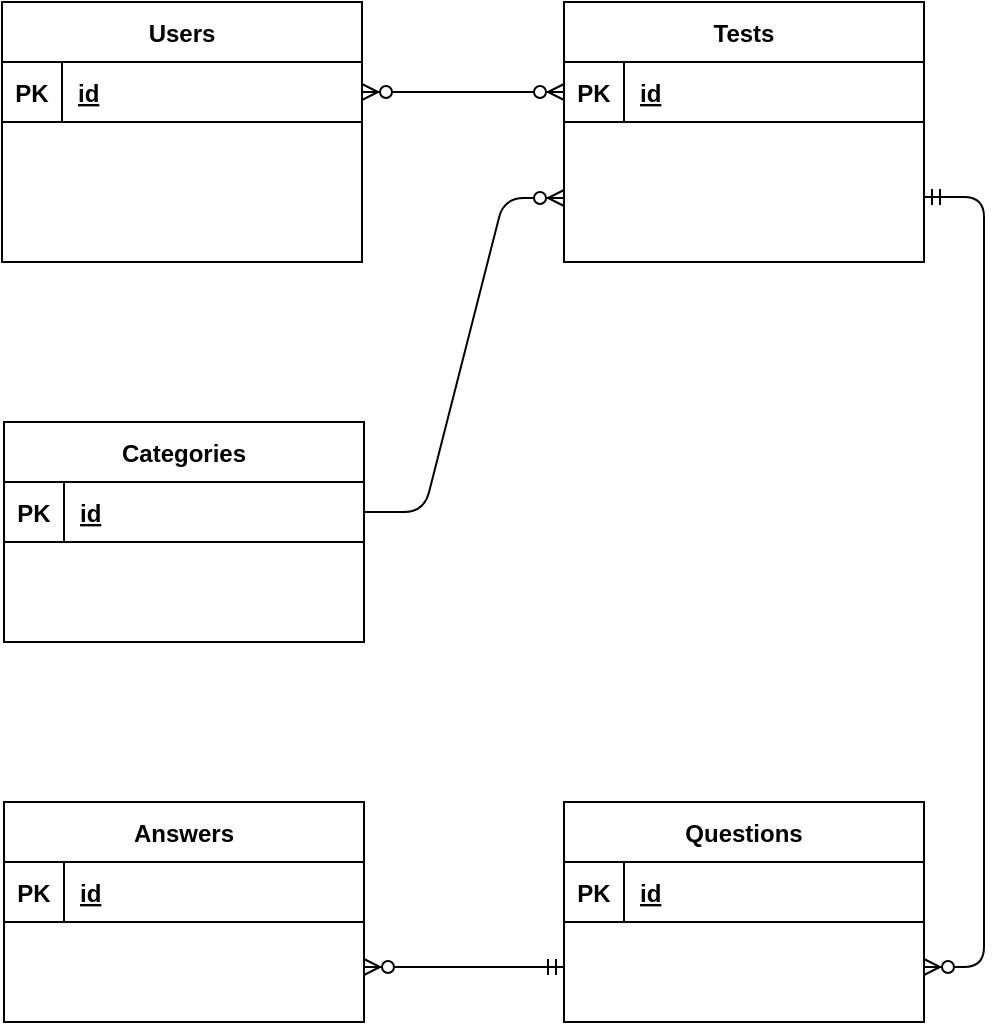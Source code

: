 <mxfile version="13.8.6" type="github">
  <diagram id="R2lEEEUBdFMjLlhIrx00" name="Page-1">
    <mxGraphModel dx="1248" dy="662" grid="1" gridSize="10" guides="1" tooltips="1" connect="1" arrows="1" fold="1" page="1" pageScale="1" pageWidth="850" pageHeight="1100" math="0" shadow="0" extFonts="Permanent Marker^https://fonts.googleapis.com/css?family=Permanent+Marker">
      <root>
        <mxCell id="0" />
        <mxCell id="1" parent="0" />
        <mxCell id="mHF4Siwa2YOdr8fFU7iY-1" value="Categories" style="shape=table;startSize=30;container=1;collapsible=1;childLayout=tableLayout;fixedRows=1;rowLines=0;fontStyle=1;align=center;resizeLast=1;" vertex="1" parent="1">
          <mxGeometry x="61" y="270" width="180" height="110" as="geometry" />
        </mxCell>
        <mxCell id="mHF4Siwa2YOdr8fFU7iY-2" value="" style="shape=partialRectangle;collapsible=0;dropTarget=0;pointerEvents=0;fillColor=none;top=0;left=0;bottom=1;right=0;points=[[0,0.5],[1,0.5]];portConstraint=eastwest;" vertex="1" parent="mHF4Siwa2YOdr8fFU7iY-1">
          <mxGeometry y="30" width="180" height="30" as="geometry" />
        </mxCell>
        <mxCell id="mHF4Siwa2YOdr8fFU7iY-3" value="PK" style="shape=partialRectangle;connectable=0;fillColor=none;top=0;left=0;bottom=0;right=0;fontStyle=1;overflow=hidden;" vertex="1" parent="mHF4Siwa2YOdr8fFU7iY-2">
          <mxGeometry width="30" height="30" as="geometry" />
        </mxCell>
        <mxCell id="mHF4Siwa2YOdr8fFU7iY-4" value="id" style="shape=partialRectangle;connectable=0;fillColor=none;top=0;left=0;bottom=0;right=0;align=left;spacingLeft=6;fontStyle=5;overflow=hidden;" vertex="1" parent="mHF4Siwa2YOdr8fFU7iY-2">
          <mxGeometry x="30" width="150" height="30" as="geometry" />
        </mxCell>
        <mxCell id="mHF4Siwa2YOdr8fFU7iY-5" value="Tests" style="shape=table;startSize=30;container=1;collapsible=1;childLayout=tableLayout;fixedRows=1;rowLines=0;fontStyle=1;align=center;resizeLast=1;" vertex="1" parent="1">
          <mxGeometry x="341" y="60" width="180" height="130" as="geometry" />
        </mxCell>
        <mxCell id="mHF4Siwa2YOdr8fFU7iY-6" value="" style="shape=partialRectangle;collapsible=0;dropTarget=0;pointerEvents=0;fillColor=none;top=0;left=0;bottom=1;right=0;points=[[0,0.5],[1,0.5]];portConstraint=eastwest;" vertex="1" parent="mHF4Siwa2YOdr8fFU7iY-5">
          <mxGeometry y="30" width="180" height="30" as="geometry" />
        </mxCell>
        <mxCell id="mHF4Siwa2YOdr8fFU7iY-7" value="PK" style="shape=partialRectangle;connectable=0;fillColor=none;top=0;left=0;bottom=0;right=0;fontStyle=1;overflow=hidden;" vertex="1" parent="mHF4Siwa2YOdr8fFU7iY-6">
          <mxGeometry width="30" height="30" as="geometry" />
        </mxCell>
        <mxCell id="mHF4Siwa2YOdr8fFU7iY-8" value="id" style="shape=partialRectangle;connectable=0;fillColor=none;top=0;left=0;bottom=0;right=0;align=left;spacingLeft=6;fontStyle=5;overflow=hidden;" vertex="1" parent="mHF4Siwa2YOdr8fFU7iY-6">
          <mxGeometry x="30" width="150" height="30" as="geometry" />
        </mxCell>
        <mxCell id="mHF4Siwa2YOdr8fFU7iY-9" value="Users" style="shape=table;startSize=30;container=1;collapsible=1;childLayout=tableLayout;fixedRows=1;rowLines=0;fontStyle=1;align=center;resizeLast=1;" vertex="1" parent="1">
          <mxGeometry x="60" y="60" width="180" height="130" as="geometry" />
        </mxCell>
        <mxCell id="mHF4Siwa2YOdr8fFU7iY-10" value="" style="shape=partialRectangle;collapsible=0;dropTarget=0;pointerEvents=0;fillColor=none;top=0;left=0;bottom=1;right=0;points=[[0,0.5],[1,0.5]];portConstraint=eastwest;" vertex="1" parent="mHF4Siwa2YOdr8fFU7iY-9">
          <mxGeometry y="30" width="180" height="30" as="geometry" />
        </mxCell>
        <mxCell id="mHF4Siwa2YOdr8fFU7iY-11" value="PK" style="shape=partialRectangle;connectable=0;fillColor=none;top=0;left=0;bottom=0;right=0;fontStyle=1;overflow=hidden;" vertex="1" parent="mHF4Siwa2YOdr8fFU7iY-10">
          <mxGeometry width="30" height="30" as="geometry" />
        </mxCell>
        <mxCell id="mHF4Siwa2YOdr8fFU7iY-12" value="id" style="shape=partialRectangle;connectable=0;fillColor=none;top=0;left=0;bottom=0;right=0;align=left;spacingLeft=6;fontStyle=5;overflow=hidden;" vertex="1" parent="mHF4Siwa2YOdr8fFU7iY-10">
          <mxGeometry x="30" width="150" height="30" as="geometry" />
        </mxCell>
        <mxCell id="mHF4Siwa2YOdr8fFU7iY-13" value="Questions" style="shape=table;startSize=30;container=1;collapsible=1;childLayout=tableLayout;fixedRows=1;rowLines=0;fontStyle=1;align=center;resizeLast=1;" vertex="1" parent="1">
          <mxGeometry x="341" y="460" width="180" height="110" as="geometry" />
        </mxCell>
        <mxCell id="mHF4Siwa2YOdr8fFU7iY-14" value="" style="shape=partialRectangle;collapsible=0;dropTarget=0;pointerEvents=0;fillColor=none;top=0;left=0;bottom=1;right=0;points=[[0,0.5],[1,0.5]];portConstraint=eastwest;" vertex="1" parent="mHF4Siwa2YOdr8fFU7iY-13">
          <mxGeometry y="30" width="180" height="30" as="geometry" />
        </mxCell>
        <mxCell id="mHF4Siwa2YOdr8fFU7iY-15" value="PK" style="shape=partialRectangle;connectable=0;fillColor=none;top=0;left=0;bottom=0;right=0;fontStyle=1;overflow=hidden;" vertex="1" parent="mHF4Siwa2YOdr8fFU7iY-14">
          <mxGeometry width="30" height="30" as="geometry" />
        </mxCell>
        <mxCell id="mHF4Siwa2YOdr8fFU7iY-16" value="id" style="shape=partialRectangle;connectable=0;fillColor=none;top=0;left=0;bottom=0;right=0;align=left;spacingLeft=6;fontStyle=5;overflow=hidden;" vertex="1" parent="mHF4Siwa2YOdr8fFU7iY-14">
          <mxGeometry x="30" width="150" height="30" as="geometry" />
        </mxCell>
        <mxCell id="mHF4Siwa2YOdr8fFU7iY-17" value="Answers" style="shape=table;startSize=30;container=1;collapsible=1;childLayout=tableLayout;fixedRows=1;rowLines=0;fontStyle=1;align=center;resizeLast=1;" vertex="1" parent="1">
          <mxGeometry x="61" y="460" width="180" height="110" as="geometry" />
        </mxCell>
        <mxCell id="mHF4Siwa2YOdr8fFU7iY-18" value="" style="shape=partialRectangle;collapsible=0;dropTarget=0;pointerEvents=0;fillColor=none;top=0;left=0;bottom=1;right=0;points=[[0,0.5],[1,0.5]];portConstraint=eastwest;" vertex="1" parent="mHF4Siwa2YOdr8fFU7iY-17">
          <mxGeometry y="30" width="180" height="30" as="geometry" />
        </mxCell>
        <mxCell id="mHF4Siwa2YOdr8fFU7iY-19" value="PK" style="shape=partialRectangle;connectable=0;fillColor=none;top=0;left=0;bottom=0;right=0;fontStyle=1;overflow=hidden;" vertex="1" parent="mHF4Siwa2YOdr8fFU7iY-18">
          <mxGeometry width="30" height="30" as="geometry" />
        </mxCell>
        <mxCell id="mHF4Siwa2YOdr8fFU7iY-20" value="id" style="shape=partialRectangle;connectable=0;fillColor=none;top=0;left=0;bottom=0;right=0;align=left;spacingLeft=6;fontStyle=5;overflow=hidden;" vertex="1" parent="mHF4Siwa2YOdr8fFU7iY-18">
          <mxGeometry x="30" width="150" height="30" as="geometry" />
        </mxCell>
        <mxCell id="mHF4Siwa2YOdr8fFU7iY-21" value="" style="edgeStyle=entityRelationEdgeStyle;fontSize=12;html=1;endArrow=ERzeroToMany;endFill=1;startArrow=ERzeroToMany;exitX=1;exitY=0.5;exitDx=0;exitDy=0;entryX=0;entryY=0.5;entryDx=0;entryDy=0;" edge="1" parent="1" source="mHF4Siwa2YOdr8fFU7iY-10" target="mHF4Siwa2YOdr8fFU7iY-6">
          <mxGeometry width="100" height="100" relative="1" as="geometry">
            <mxPoint x="330" y="370" as="sourcePoint" />
            <mxPoint x="430" y="270" as="targetPoint" />
          </mxGeometry>
        </mxCell>
        <mxCell id="mHF4Siwa2YOdr8fFU7iY-22" value="" style="edgeStyle=entityRelationEdgeStyle;fontSize=12;html=1;endArrow=ERzeroToMany;endFill=1;exitX=1;exitY=0.5;exitDx=0;exitDy=0;" edge="1" parent="1" source="mHF4Siwa2YOdr8fFU7iY-2">
          <mxGeometry width="100" height="100" relative="1" as="geometry">
            <mxPoint x="280" y="320" as="sourcePoint" />
            <mxPoint x="341" y="158" as="targetPoint" />
          </mxGeometry>
        </mxCell>
        <mxCell id="mHF4Siwa2YOdr8fFU7iY-23" value="" style="edgeStyle=entityRelationEdgeStyle;fontSize=12;html=1;endArrow=ERzeroToMany;startArrow=ERmandOne;exitX=0;exitY=0.75;exitDx=0;exitDy=0;entryX=1;entryY=0.75;entryDx=0;entryDy=0;" edge="1" parent="1" source="mHF4Siwa2YOdr8fFU7iY-13" target="mHF4Siwa2YOdr8fFU7iY-17">
          <mxGeometry width="100" height="100" relative="1" as="geometry">
            <mxPoint x="330" y="460" as="sourcePoint" />
            <mxPoint x="430" y="360" as="targetPoint" />
          </mxGeometry>
        </mxCell>
        <mxCell id="mHF4Siwa2YOdr8fFU7iY-24" value="" style="edgeStyle=entityRelationEdgeStyle;fontSize=12;html=1;endArrow=ERzeroToMany;startArrow=ERmandOne;exitX=1;exitY=0.75;exitDx=0;exitDy=0;entryX=1;entryY=0.75;entryDx=0;entryDy=0;" edge="1" parent="1" source="mHF4Siwa2YOdr8fFU7iY-5" target="mHF4Siwa2YOdr8fFU7iY-13">
          <mxGeometry width="100" height="100" relative="1" as="geometry">
            <mxPoint x="460" y="300" as="sourcePoint" />
            <mxPoint x="370" y="380" as="targetPoint" />
          </mxGeometry>
        </mxCell>
      </root>
    </mxGraphModel>
  </diagram>
</mxfile>
